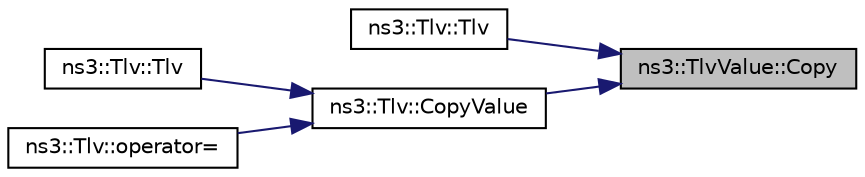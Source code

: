 digraph "ns3::TlvValue::Copy"
{
 // LATEX_PDF_SIZE
  edge [fontname="Helvetica",fontsize="10",labelfontname="Helvetica",labelfontsize="10"];
  node [fontname="Helvetica",fontsize="10",shape=record];
  rankdir="RL";
  Node1 [label="ns3::TlvValue::Copy",height=0.2,width=0.4,color="black", fillcolor="grey75", style="filled", fontcolor="black",tooltip="Copy function."];
  Node1 -> Node2 [dir="back",color="midnightblue",fontsize="10",style="solid",fontname="Helvetica"];
  Node2 [label="ns3::Tlv::Tlv",height=0.2,width=0.4,color="black", fillcolor="white", style="filled",URL="$classns3_1_1_tlv.html#adebbfe8e86a7e42b8e76ecbb9f815c38",tooltip="Constructor."];
  Node1 -> Node3 [dir="back",color="midnightblue",fontsize="10",style="solid",fontname="Helvetica"];
  Node3 [label="ns3::Tlv::CopyValue",height=0.2,width=0.4,color="black", fillcolor="white", style="filled",URL="$classns3_1_1_tlv.html#a96f7d4962f08d64c62e36ee5d9013fb9",tooltip="Copy TlvValue."];
  Node3 -> Node4 [dir="back",color="midnightblue",fontsize="10",style="solid",fontname="Helvetica"];
  Node4 [label="ns3::Tlv::Tlv",height=0.2,width=0.4,color="black", fillcolor="white", style="filled",URL="$classns3_1_1_tlv.html#a8c43e2ab3dc1e155ffada0d0cc511fde",tooltip="type conversion operator"];
  Node3 -> Node5 [dir="back",color="midnightblue",fontsize="10",style="solid",fontname="Helvetica"];
  Node5 [label="ns3::Tlv::operator=",height=0.2,width=0.4,color="black", fillcolor="white", style="filled",URL="$classns3_1_1_tlv.html#a461def57cfa930e7687bc4bc68e594d2",tooltip="assignment operator"];
}
